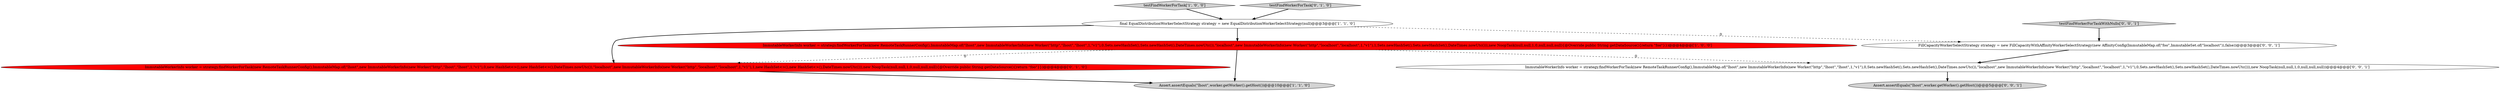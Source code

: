 digraph {
8 [style = filled, label = "testFindWorkerForTaskWithNulls['0', '0', '1']", fillcolor = lightgray, shape = diamond image = "AAA0AAABBB3BBB"];
3 [style = filled, label = "final EqualDistributionWorkerSelectStrategy strategy = new EqualDistributionWorkerSelectStrategy(null)@@@3@@@['1', '1', '0']", fillcolor = white, shape = ellipse image = "AAA0AAABBB1BBB"];
2 [style = filled, label = "testFindWorkerForTask['1', '0', '0']", fillcolor = lightgray, shape = diamond image = "AAA0AAABBB1BBB"];
7 [style = filled, label = "ImmutableWorkerInfo worker = strategy.findWorkerForTask(new RemoteTaskRunnerConfig(),ImmutableMap.of(\"lhost\",new ImmutableWorkerInfo(new Worker(\"http\",\"lhost\",\"lhost\",1,\"v1\"),0,Sets.newHashSet(),Sets.newHashSet(),DateTimes.nowUtc()),\"localhost\",new ImmutableWorkerInfo(new Worker(\"http\",\"localhost\",\"localhost\",1,\"v1\"),0,Sets.newHashSet(),Sets.newHashSet(),DateTimes.nowUtc())),new NoopTask(null,null,1,0,null,null,null))@@@4@@@['0', '0', '1']", fillcolor = white, shape = ellipse image = "AAA0AAABBB3BBB"];
5 [style = filled, label = "testFindWorkerForTask['0', '1', '0']", fillcolor = lightgray, shape = diamond image = "AAA0AAABBB2BBB"];
0 [style = filled, label = "ImmutableWorkerInfo worker = strategy.findWorkerForTask(new RemoteTaskRunnerConfig(),ImmutableMap.of(\"lhost\",new ImmutableWorkerInfo(new Worker(\"http\",\"lhost\",\"lhost\",1,\"v1\"),0,Sets.newHashSet(),Sets.newHashSet(),DateTimes.nowUtc()),\"localhost\",new ImmutableWorkerInfo(new Worker(\"http\",\"localhost\",\"localhost\",1,\"v1\"),1,Sets.newHashSet(),Sets.newHashSet(),DateTimes.nowUtc())),new NoopTask(null,null,1,0,null,null,null){@Override public String getDataSource(){return \"foo\"}})@@@4@@@['1', '0', '0']", fillcolor = red, shape = ellipse image = "AAA1AAABBB1BBB"];
4 [style = filled, label = "ImmutableWorkerInfo worker = strategy.findWorkerForTask(new RemoteTaskRunnerConfig(),ImmutableMap.of(\"lhost\",new ImmutableWorkerInfo(new Worker(\"http\",\"lhost\",\"lhost\",1,\"v1\"),0,new HashSet<>(),new HashSet<>(),DateTimes.nowUtc()),\"localhost\",new ImmutableWorkerInfo(new Worker(\"http\",\"localhost\",\"localhost\",1,\"v1\"),1,new HashSet<>(),new HashSet<>(),DateTimes.nowUtc())),new NoopTask(null,null,1,0,null,null,null){@Override public String getDataSource(){return \"foo\"}})@@@4@@@['0', '1', '0']", fillcolor = red, shape = ellipse image = "AAA1AAABBB2BBB"];
1 [style = filled, label = "Assert.assertEquals(\"lhost\",worker.getWorker().getHost())@@@10@@@['1', '1', '0']", fillcolor = lightgray, shape = ellipse image = "AAA0AAABBB1BBB"];
6 [style = filled, label = "FillCapacityWorkerSelectStrategy strategy = new FillCapacityWithAffinityWorkerSelectStrategy(new AffinityConfig(ImmutableMap.of(\"foo\",ImmutableSet.of(\"localhost\")),false))@@@3@@@['0', '0', '1']", fillcolor = white, shape = ellipse image = "AAA0AAABBB3BBB"];
9 [style = filled, label = "Assert.assertEquals(\"lhost\",worker.getWorker().getHost())@@@5@@@['0', '0', '1']", fillcolor = lightgray, shape = ellipse image = "AAA0AAABBB3BBB"];
5->3 [style = bold, label=""];
7->9 [style = bold, label=""];
4->1 [style = bold, label=""];
8->6 [style = bold, label=""];
0->4 [style = dashed, label="0"];
3->6 [style = dashed, label="0"];
6->7 [style = bold, label=""];
0->7 [style = dashed, label="0"];
3->4 [style = bold, label=""];
0->1 [style = bold, label=""];
3->0 [style = bold, label=""];
2->3 [style = bold, label=""];
}
